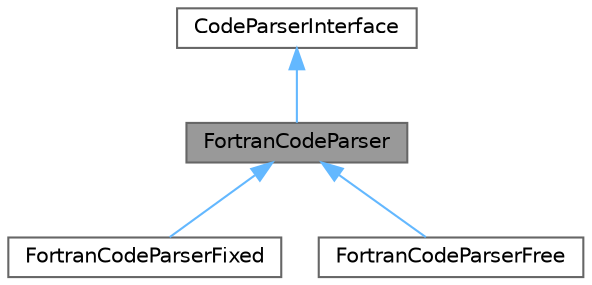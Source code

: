 digraph "FortranCodeParser"
{
 // INTERACTIVE_SVG=YES
 // LATEX_PDF_SIZE
  bgcolor="transparent";
  edge [fontname=Helvetica,fontsize=10,labelfontname=Helvetica,labelfontsize=10];
  node [fontname=Helvetica,fontsize=10,shape=box,height=0.2,width=0.4];
  Node1 [label="FortranCodeParser",height=0.2,width=0.4,color="gray40", fillcolor="grey60", style="filled", fontcolor="black",tooltip=" "];
  Node2 -> Node1 [dir="back",color="steelblue1",style="solid",tooltip=" "];
  Node2 [label="CodeParserInterface",height=0.2,width=0.4,color="gray40", fillcolor="white", style="filled",URL="$d4/d65/class_code_parser_interface.html",tooltip="Abstract interface for code parsers."];
  Node1 -> Node3 [dir="back",color="steelblue1",style="solid",tooltip=" "];
  Node3 [label="FortranCodeParserFixed",height=0.2,width=0.4,color="gray40", fillcolor="white", style="filled",URL="$d6/dbc/class_fortran_code_parser_fixed.html",tooltip=" "];
  Node1 -> Node4 [dir="back",color="steelblue1",style="solid",tooltip=" "];
  Node4 [label="FortranCodeParserFree",height=0.2,width=0.4,color="gray40", fillcolor="white", style="filled",URL="$d7/d86/class_fortran_code_parser_free.html",tooltip=" "];
}
